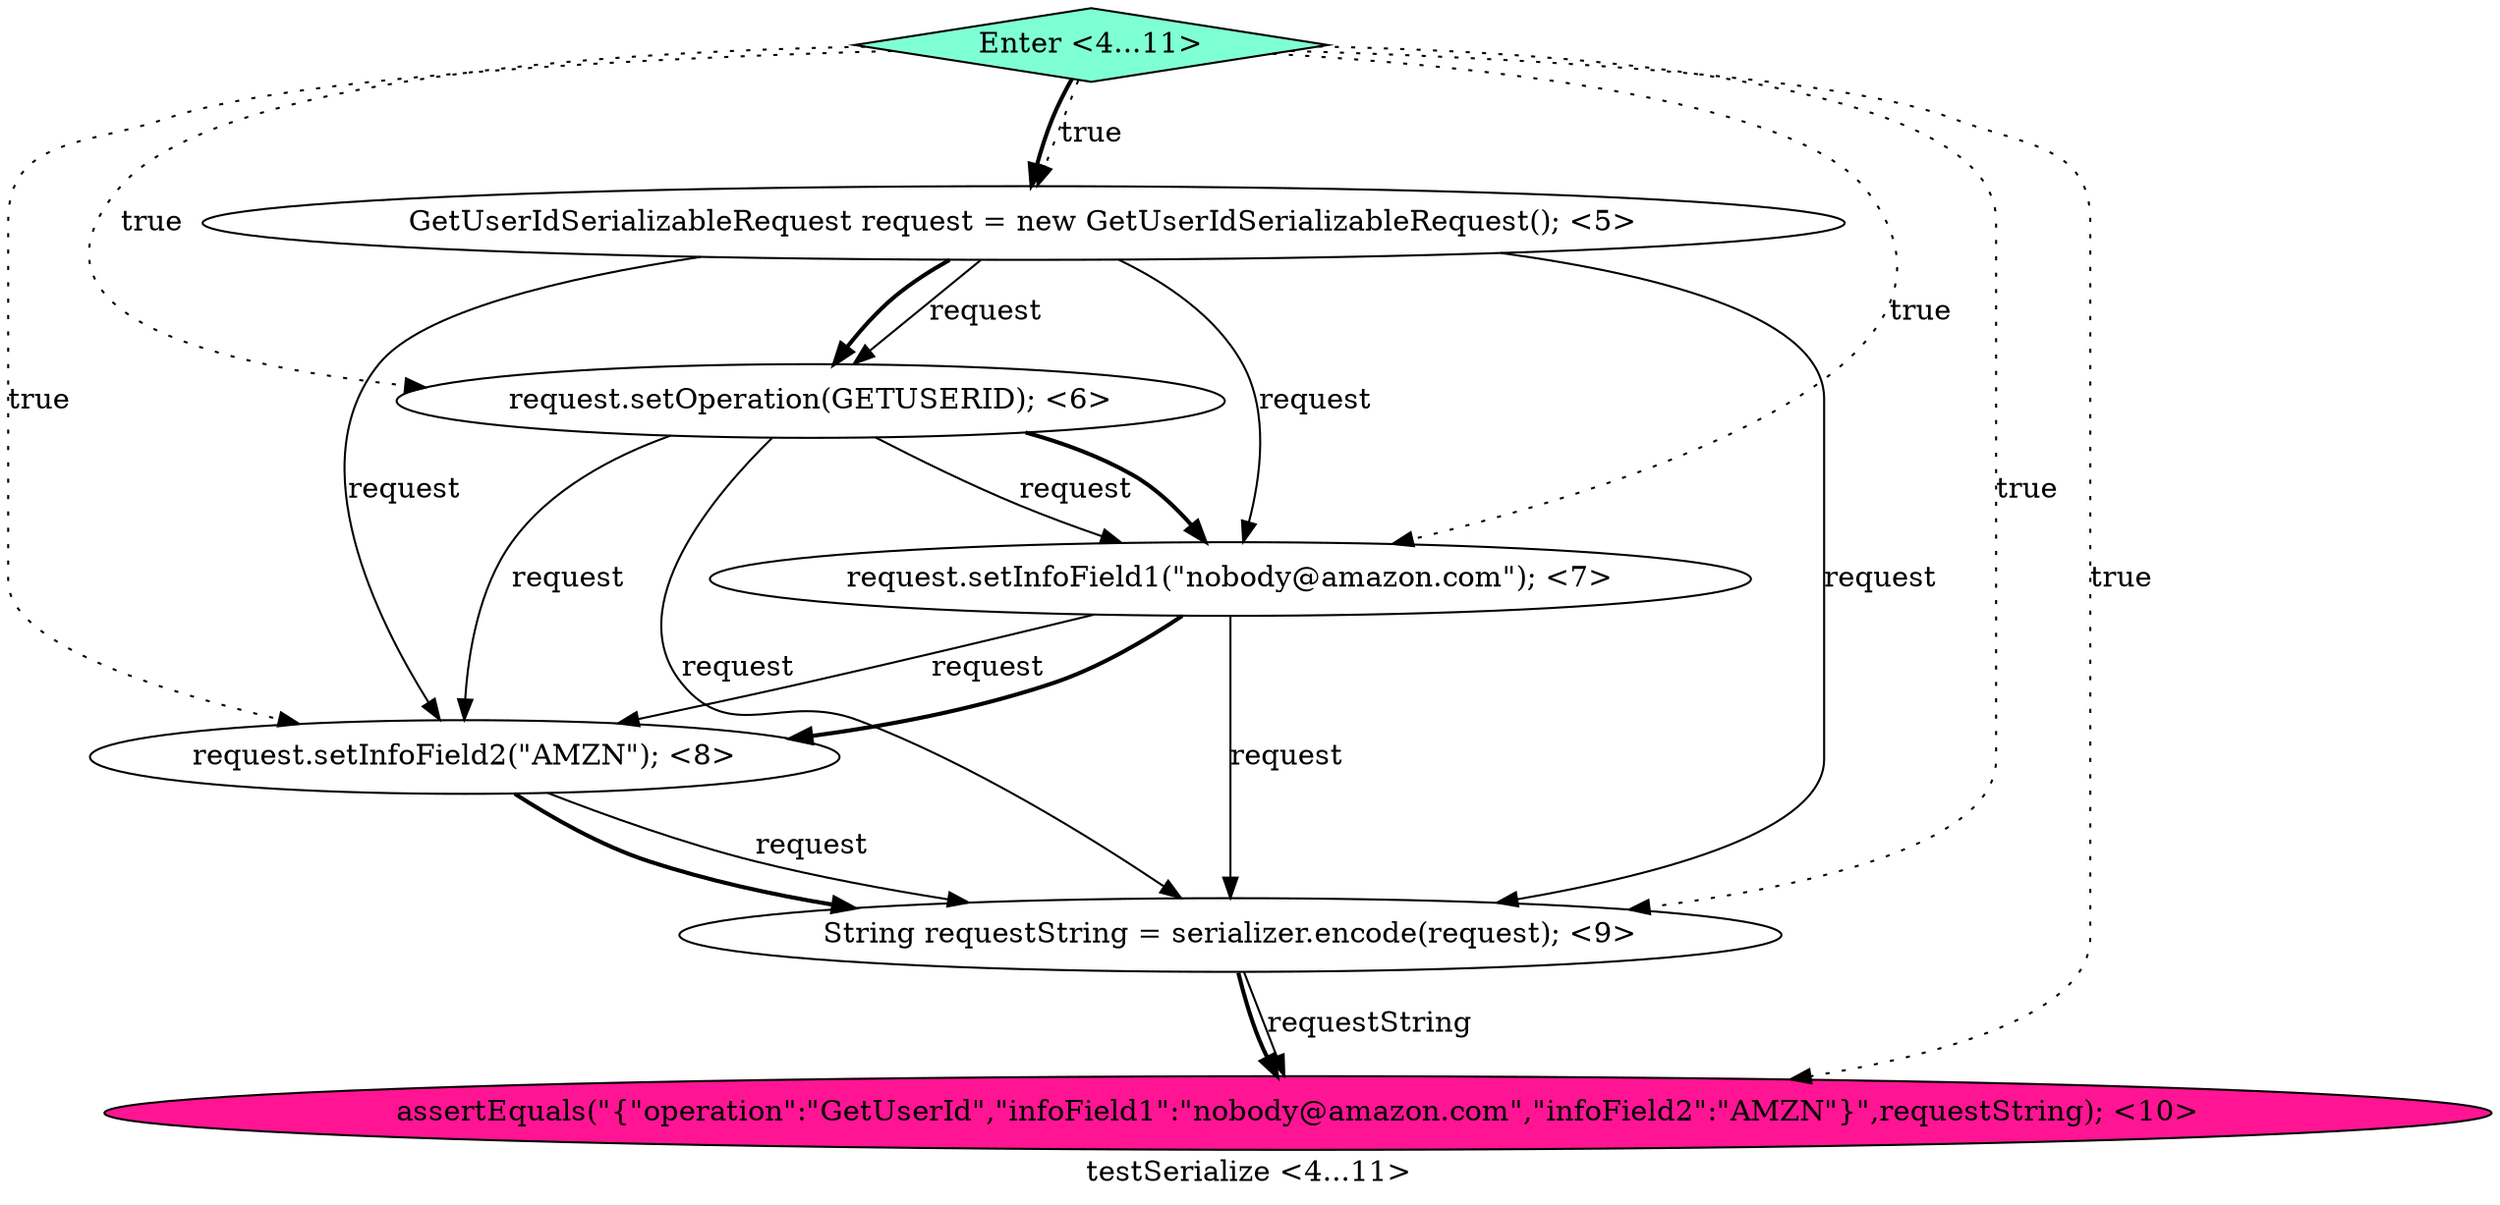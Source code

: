digraph PDG {
label = "testSerialize <4...11>";
0.3 [style = filled, label = "request.setInfoField2(\"AMZN\"); <8>", fillcolor = white, shape = ellipse];
0.0 [style = filled, label = "GetUserIdSerializableRequest request = new GetUserIdSerializableRequest(); <5>", fillcolor = white, shape = ellipse];
0.4 [style = filled, label = "String requestString = serializer.encode(request); <9>", fillcolor = white, shape = ellipse];
0.1 [style = filled, label = "request.setOperation(GETUSERID); <6>", fillcolor = white, shape = ellipse];
0.6 [style = filled, label = "Enter <4...11>", fillcolor = aquamarine, shape = diamond];
0.5 [style = filled, label = "assertEquals(\"{\"operation\":\"GetUserId\",\"infoField1\":\"nobody@amazon.com\",\"infoField2\":\"AMZN\"}\",requestString); <10>", fillcolor = deeppink, shape = ellipse];
0.2 [style = filled, label = "request.setInfoField1(\"nobody@amazon.com\"); <7>", fillcolor = white, shape = ellipse];
0.0 -> 0.1 [style = solid, label="request"];
0.0 -> 0.1 [style = bold, label=""];
0.0 -> 0.2 [style = solid, label="request"];
0.0 -> 0.3 [style = solid, label="request"];
0.0 -> 0.4 [style = solid, label="request"];
0.1 -> 0.2 [style = solid, label="request"];
0.1 -> 0.2 [style = bold, label=""];
0.1 -> 0.3 [style = solid, label="request"];
0.1 -> 0.4 [style = solid, label="request"];
0.2 -> 0.3 [style = solid, label="request"];
0.2 -> 0.3 [style = bold, label=""];
0.2 -> 0.4 [style = solid, label="request"];
0.3 -> 0.4 [style = solid, label="request"];
0.3 -> 0.4 [style = bold, label=""];
0.4 -> 0.5 [style = solid, label="requestString"];
0.4 -> 0.5 [style = bold, label=""];
0.6 -> 0.0 [style = dotted, label="true"];
0.6 -> 0.0 [style = bold, label=""];
0.6 -> 0.1 [style = dotted, label="true"];
0.6 -> 0.2 [style = dotted, label="true"];
0.6 -> 0.3 [style = dotted, label="true"];
0.6 -> 0.4 [style = dotted, label="true"];
0.6 -> 0.5 [style = dotted, label="true"];
}

